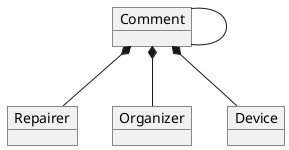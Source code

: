 @startuml

object Repairer
object Organizer
object Device
object Comment

Comment *-- Organizer
Comment *-- Repairer
Comment *-- Device
Comment -- Comment

@enduml